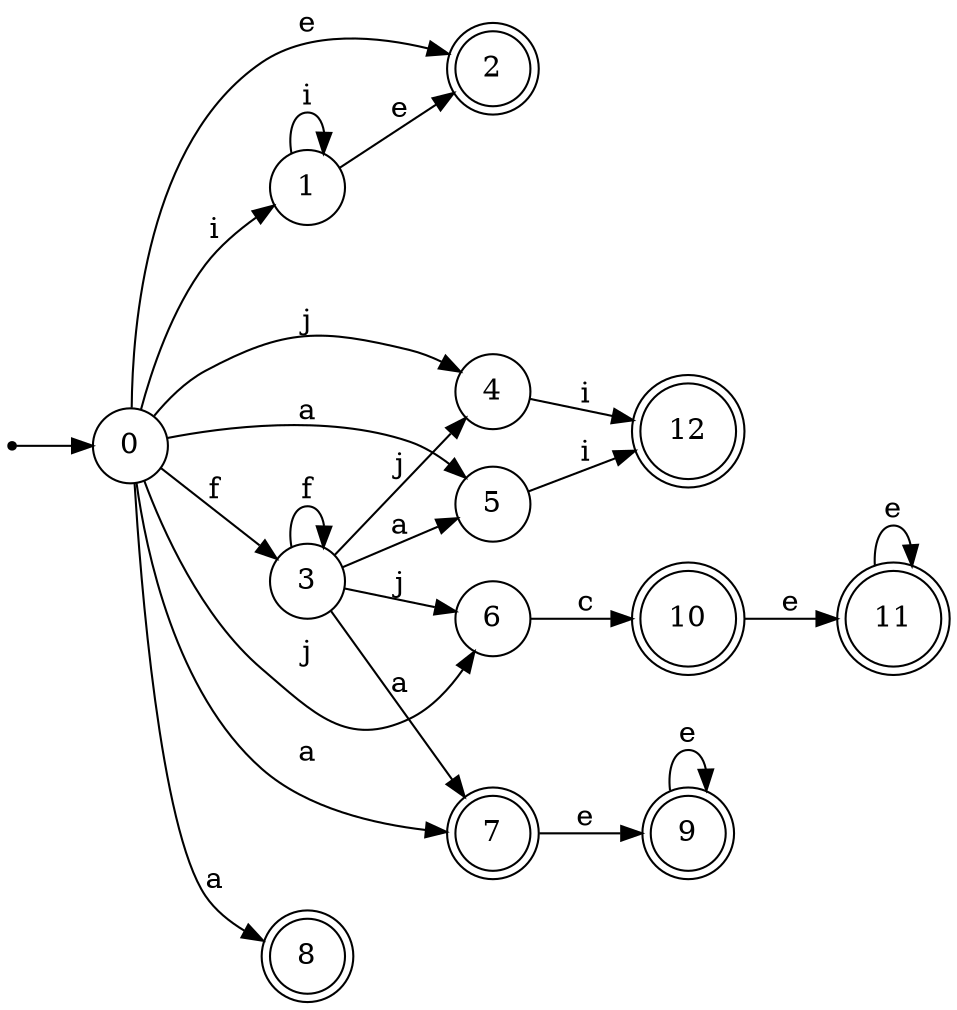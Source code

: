 digraph finite_state_machine {
rankdir=LR;
size="20,20";
node [shape = point]; "dummy0"
node [shape = circle]; "0";
"dummy0" -> "0";
node [shape = circle]; "1";
node [shape = doublecircle]; "2";node [shape = circle]; "3";
node [shape = circle]; "4";
node [shape = circle]; "5";
node [shape = circle]; "6";
node [shape = doublecircle]; "7";node [shape = doublecircle]; "8";node [shape = doublecircle]; "9";node [shape = doublecircle]; "10";node [shape = doublecircle]; "11";node [shape = doublecircle]; "12";"0" -> "1" [label = "i"];
 "0" -> "2" [label = "e"];
 "0" -> "3" [label = "f"];
 "0" -> "4" [label = "j"];
 "0" -> "6" [label = "j"];
 "0" -> "8" [label = "a"];
 "0" -> "5" [label = "a"];
 "0" -> "7" [label = "a"];
 "7" -> "9" [label = "e"];
 "9" -> "9" [label = "e"];
 "6" -> "10" [label = "c"];
 "10" -> "11" [label = "e"];
 "11" -> "11" [label = "e"];
 "5" -> "12" [label = "i"];
 "4" -> "12" [label = "i"];
 "3" -> "3" [label = "f"];
 "3" -> "4" [label = "j"];
 "3" -> "6" [label = "j"];
 "3" -> "5" [label = "a"];
 "3" -> "7" [label = "a"];
 "1" -> "1" [label = "i"];
 "1" -> "2" [label = "e"];
 }
